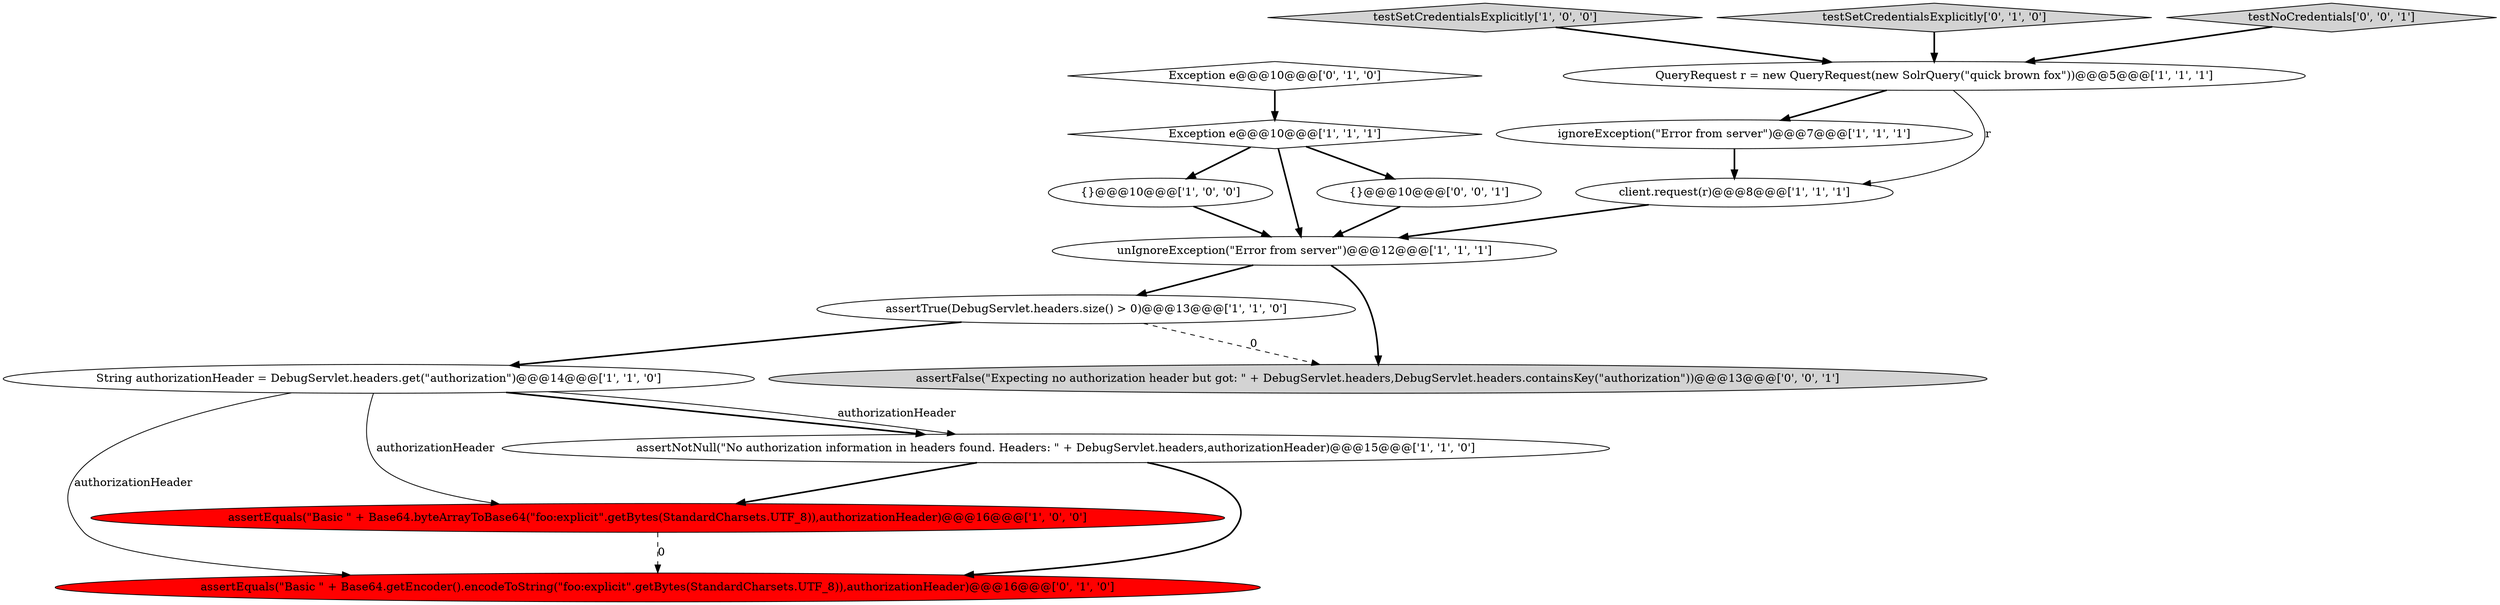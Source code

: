 digraph {
4 [style = filled, label = "assertTrue(DebugServlet.headers.size() > 0)@@@13@@@['1', '1', '0']", fillcolor = white, shape = ellipse image = "AAA0AAABBB1BBB"];
5 [style = filled, label = "unIgnoreException(\"Error from server\")@@@12@@@['1', '1', '1']", fillcolor = white, shape = ellipse image = "AAA0AAABBB1BBB"];
7 [style = filled, label = "ignoreException(\"Error from server\")@@@7@@@['1', '1', '1']", fillcolor = white, shape = ellipse image = "AAA0AAABBB1BBB"];
10 [style = filled, label = "testSetCredentialsExplicitly['1', '0', '0']", fillcolor = lightgray, shape = diamond image = "AAA0AAABBB1BBB"];
9 [style = filled, label = "String authorizationHeader = DebugServlet.headers.get(\"authorization\")@@@14@@@['1', '1', '0']", fillcolor = white, shape = ellipse image = "AAA0AAABBB1BBB"];
8 [style = filled, label = "Exception e@@@10@@@['1', '1', '1']", fillcolor = white, shape = diamond image = "AAA0AAABBB1BBB"];
13 [style = filled, label = "testSetCredentialsExplicitly['0', '1', '0']", fillcolor = lightgray, shape = diamond image = "AAA0AAABBB2BBB"];
2 [style = filled, label = "assertEquals(\"Basic \" + Base64.byteArrayToBase64(\"foo:explicit\".getBytes(StandardCharsets.UTF_8)),authorizationHeader)@@@16@@@['1', '0', '0']", fillcolor = red, shape = ellipse image = "AAA1AAABBB1BBB"];
15 [style = filled, label = "assertFalse(\"Expecting no authorization header but got: \" + DebugServlet.headers,DebugServlet.headers.containsKey(\"authorization\"))@@@13@@@['0', '0', '1']", fillcolor = lightgray, shape = ellipse image = "AAA0AAABBB3BBB"];
14 [style = filled, label = "{}@@@10@@@['0', '0', '1']", fillcolor = white, shape = ellipse image = "AAA0AAABBB3BBB"];
11 [style = filled, label = "assertEquals(\"Basic \" + Base64.getEncoder().encodeToString(\"foo:explicit\".getBytes(StandardCharsets.UTF_8)),authorizationHeader)@@@16@@@['0', '1', '0']", fillcolor = red, shape = ellipse image = "AAA1AAABBB2BBB"];
12 [style = filled, label = "Exception e@@@10@@@['0', '1', '0']", fillcolor = white, shape = diamond image = "AAA0AAABBB2BBB"];
1 [style = filled, label = "client.request(r)@@@8@@@['1', '1', '1']", fillcolor = white, shape = ellipse image = "AAA0AAABBB1BBB"];
3 [style = filled, label = "QueryRequest r = new QueryRequest(new SolrQuery(\"quick brown fox\"))@@@5@@@['1', '1', '1']", fillcolor = white, shape = ellipse image = "AAA0AAABBB1BBB"];
0 [style = filled, label = "assertNotNull(\"No authorization information in headers found. Headers: \" + DebugServlet.headers,authorizationHeader)@@@15@@@['1', '1', '0']", fillcolor = white, shape = ellipse image = "AAA0AAABBB1BBB"];
16 [style = filled, label = "testNoCredentials['0', '0', '1']", fillcolor = lightgray, shape = diamond image = "AAA0AAABBB3BBB"];
6 [style = filled, label = "{}@@@10@@@['1', '0', '0']", fillcolor = white, shape = ellipse image = "AAA0AAABBB1BBB"];
1->5 [style = bold, label=""];
4->9 [style = bold, label=""];
16->3 [style = bold, label=""];
7->1 [style = bold, label=""];
9->0 [style = bold, label=""];
0->2 [style = bold, label=""];
8->14 [style = bold, label=""];
0->11 [style = bold, label=""];
10->3 [style = bold, label=""];
5->15 [style = bold, label=""];
8->6 [style = bold, label=""];
9->11 [style = solid, label="authorizationHeader"];
6->5 [style = bold, label=""];
8->5 [style = bold, label=""];
13->3 [style = bold, label=""];
3->7 [style = bold, label=""];
3->1 [style = solid, label="r"];
12->8 [style = bold, label=""];
4->15 [style = dashed, label="0"];
5->4 [style = bold, label=""];
9->2 [style = solid, label="authorizationHeader"];
2->11 [style = dashed, label="0"];
9->0 [style = solid, label="authorizationHeader"];
14->5 [style = bold, label=""];
}
